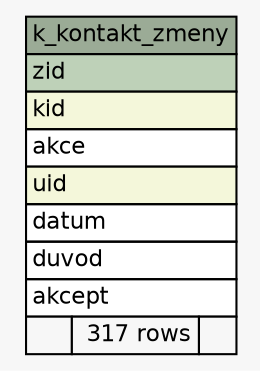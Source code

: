 // dot 2.38.0 on Mac OS X 10.9.4
// SchemaSpy rev 590
digraph "k_kontakt_zmeny" {
  graph [
    rankdir="RL"
    bgcolor="#f7f7f7"
    nodesep="0.18"
    ranksep="0.46"
    fontname="Helvetica"
    fontsize="11"
  ];
  node [
    fontname="Helvetica"
    fontsize="11"
    shape="plaintext"
  ];
  edge [
    arrowsize="0.8"
  ];
  "k_kontakt_zmeny" [
    label=<
    <TABLE BORDER="0" CELLBORDER="1" CELLSPACING="0" BGCOLOR="#ffffff">
      <TR><TD COLSPAN="3" BGCOLOR="#9bab96" ALIGN="CENTER">k_kontakt_zmeny</TD></TR>
      <TR><TD PORT="zid" COLSPAN="3" BGCOLOR="#bed1b8" ALIGN="LEFT">zid</TD></TR>
      <TR><TD PORT="kid" COLSPAN="3" BGCOLOR="#f4f7da" ALIGN="LEFT">kid</TD></TR>
      <TR><TD PORT="akce" COLSPAN="3" ALIGN="LEFT">akce</TD></TR>
      <TR><TD PORT="uid" COLSPAN="3" BGCOLOR="#f4f7da" ALIGN="LEFT">uid</TD></TR>
      <TR><TD PORT="datum" COLSPAN="3" ALIGN="LEFT">datum</TD></TR>
      <TR><TD PORT="duvod" COLSPAN="3" ALIGN="LEFT">duvod</TD></TR>
      <TR><TD PORT="akcept" COLSPAN="3" ALIGN="LEFT">akcept</TD></TR>
      <TR><TD ALIGN="LEFT" BGCOLOR="#f7f7f7">  </TD><TD ALIGN="RIGHT" BGCOLOR="#f7f7f7">317 rows</TD><TD ALIGN="RIGHT" BGCOLOR="#f7f7f7">  </TD></TR>
    </TABLE>>
    URL="tables/k_kontakt_zmeny.html"
    tooltip="k_kontakt_zmeny"
  ];
}
